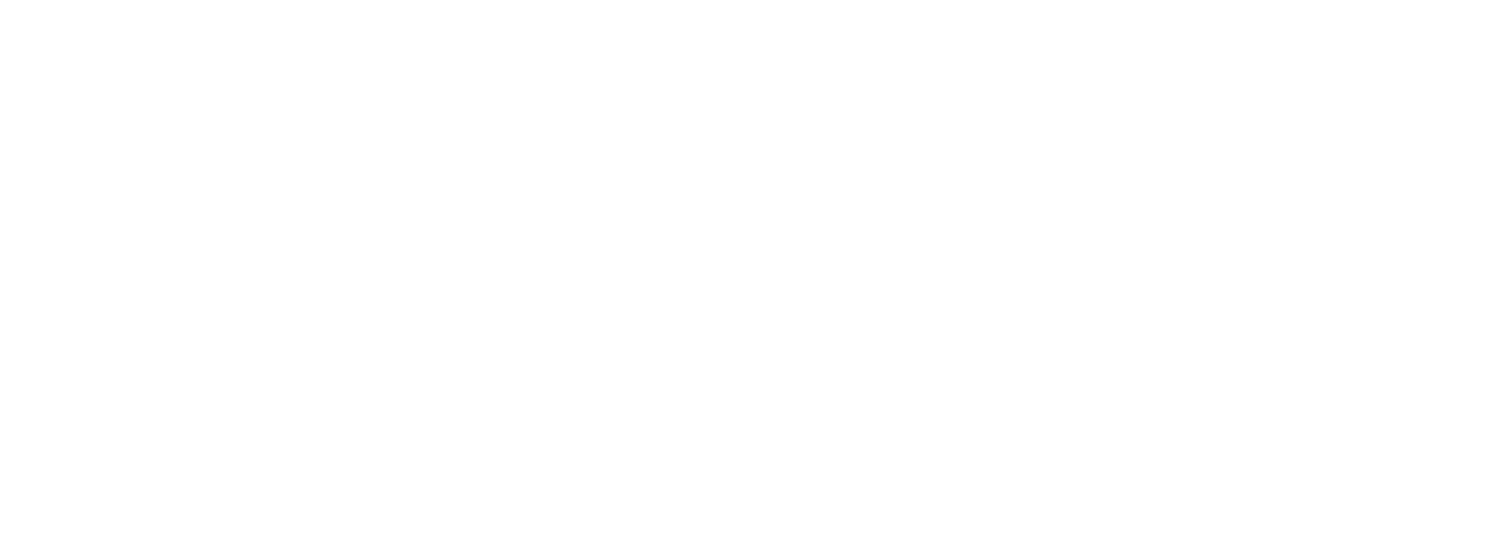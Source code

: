 digraph {
  node [shape=box, fontcolor="white", color="white"];
  edge [color="white"]

  bgcolor="transparent"

  Functor [color="white", fontcolor="white"];
  Functor -> Applicative [color="white"];
  Functor -> Traversable [color="white"];

  Apply [color="white", fontcolor="white"];
  Apply -> Applicative [color="white"];
  Semigroup -> Apply [constraint=false; style=dotted; arrowhead=none; color="white"];

  Applicative [label=<<b> Applicative</b>>,color="white", fontcolor="white", penwidth=2];
  Applicative -> Alternative [color="white"];
  Applicative -> Monad [color="white"];
  Applicative -> Traversable [style=dotted; arrowhead=none; color="white"];

  Monad [color="white"];
  Monad -> MonadPlus [color="white"];
  Monad -> MonadFix [color="white"];
  Monad -> ArrowApply [style=bold, arrowhead=none; color="white"];

  Semigroup [color="white"];
  Semigroup -> Monoid [color="white"];
  // Semigroup -> Monoid [label="   identity", color="white", fontcolor="white"];

  Monoid [color="white", fontcolor="white"];
  Monoid -> Applicative [constraint=false; style=dotted; arrowhead=none; color="white"];
  Monoid -> Category [constraint=false; style=dotted; arrowhead=none; color="white"];
  Monoid -> Alternative [style=dotted; arrowhead=none; color="white"];
  Monoid -> MonadPlus [style=dotted; arrowhead=none; color="white"];
  Monoid -> ArrowPlus [style=dotted; arrowhead=none; color="white"];
  Monoid -> Foldable [style=dotted; arrowhead=none; color="white"];
  Monoid -> Monad [style=dotted; arrowhead=none; color="white"];

  Category [color="white", fontcolor="white"];
  Category -> Arrow [color="white"];

  Arrow [color="white", fontcolor="white"];
  Arrow -> ArrowChoice [color="white"];
  Arrow -> ArrowApply [color="white"];
  Arrow -> ArrowZero [color="white"];
  
  ArrowChoice [color="white", fontcolor="white"];
  ArrowApply [color="white", fontcolor="white"];
  ArrowZero [color="white", fontcolor="white"];
  ArrowZero -> ArrowPlus [color="white"];
  
  ArrowPlus [color="white", fontcolor="white"];
  {rank = same; Arrow; ArrowZero; ArrowPlus}

  Foldable [color="white", fontcolor="white"];
  Foldable -> Traversable [color="white"];
  
  Traversable [color="white", fontcolor="white"];
  
  Alternative [color="white", fontcolor="white"];
  
  MonadPlus [color="white", fontcolor="white"];
  MonadFix [color="white", fontcolor="white"];
}
